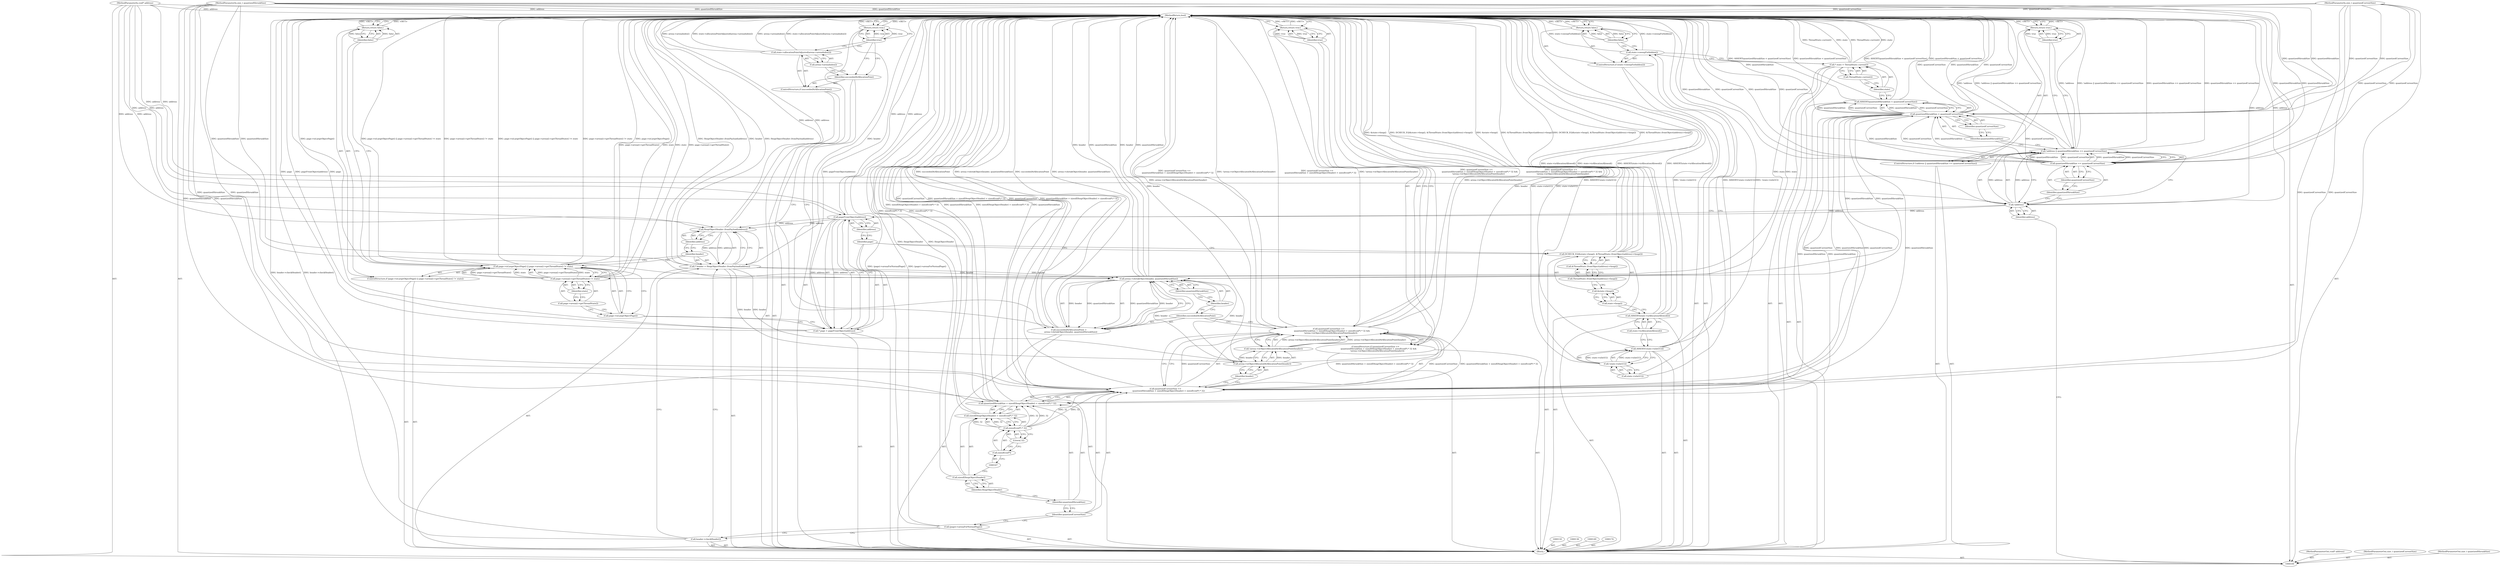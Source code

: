 digraph "0_Chrome_0749ec24fae74ec32d0567eef0e5ec43c84dbcb9_2" {
"1000186" [label="(MethodReturn,bool)"];
"1000101" [label="(MethodParameterIn,void* address)"];
"1000317" [label="(MethodParameterOut,void* address)"];
"1000122" [label="(ControlStructure,if (state->sweepForbidden()))"];
"1000123" [label="(Call,state->sweepForbidden())"];
"1000125" [label="(Identifier,false)"];
"1000124" [label="(Return,return false;)"];
"1000128" [label="(Call,state->isInGC())"];
"1000126" [label="(Call,ASSERT(!state->isInGC()))"];
"1000127" [label="(Call,!state->isInGC())"];
"1000129" [label="(Call,ASSERT(state->isAllocationAllowed()))"];
"1000130" [label="(Call,state->isAllocationAllowed())"];
"1000132" [label="(Call,&state->heap())"];
"1000133" [label="(Call,state->heap())"];
"1000131" [label="(Call,DCHECK_EQ(&state->heap(), &ThreadState::fromObject(address)->heap()))"];
"1000134" [label="(Call,&ThreadState::fromObject(address)->heap())"];
"1000135" [label="(Call,ThreadState::fromObject(address)->heap())"];
"1000137" [label="(Call,* page = pageFromObject(address))"];
"1000138" [label="(Identifier,page)"];
"1000139" [label="(Call,pageFromObject(address))"];
"1000140" [label="(Identifier,address)"];
"1000141" [label="(ControlStructure,if (page->isLargeObjectPage() || page->arena()->getThreadState() != state))"];
"1000144" [label="(Call,page->arena()->getThreadState() != state)"];
"1000145" [label="(Call,page->arena()->getThreadState())"];
"1000142" [label="(Call,page->isLargeObjectPage() || page->arena()->getThreadState() != state)"];
"1000143" [label="(Call,page->isLargeObjectPage())"];
"1000146" [label="(Identifier,state)"];
"1000148" [label="(Identifier,false)"];
"1000147" [label="(Return,return false;)"];
"1000102" [label="(MethodParameterIn,size_t quantizedCurrentSize)"];
"1000318" [label="(MethodParameterOut,size_t quantizedCurrentSize)"];
"1000150" [label="(Call,* header = HeapObjectHeader::fromPayload(address))"];
"1000151" [label="(Identifier,header)"];
"1000152" [label="(Call,HeapObjectHeader::fromPayload(address))"];
"1000153" [label="(Identifier,address)"];
"1000154" [label="(Call,header->checkHeader())"];
"1000155" [label="(Call,(page)->arenaForNormalPage())"];
"1000156" [label="(ControlStructure,if (quantizedCurrentSize <=\n          quantizedShrunkSize + sizeof(HeapObjectHeader) + sizeof(void*) * 32 &&\n      !arena->isObjectAllocatedAtAllocationPoint(header)))"];
"1000157" [label="(Call,quantizedCurrentSize <=\n          quantizedShrunkSize + sizeof(HeapObjectHeader) + sizeof(void*) * 32 &&\n      !arena->isObjectAllocatedAtAllocationPoint(header))"];
"1000158" [label="(Call,quantizedCurrentSize <=\n          quantizedShrunkSize + sizeof(HeapObjectHeader) + sizeof(void*) * 32)"];
"1000159" [label="(Identifier,quantizedCurrentSize)"];
"1000160" [label="(Call,quantizedShrunkSize + sizeof(HeapObjectHeader) + sizeof(void*) * 32)"];
"1000161" [label="(Identifier,quantizedShrunkSize)"];
"1000162" [label="(Call,sizeof(HeapObjectHeader) + sizeof(void*) * 32)"];
"1000163" [label="(Call,sizeof(HeapObjectHeader))"];
"1000164" [label="(Identifier,HeapObjectHeader)"];
"1000165" [label="(Call,sizeof(void*) * 32)"];
"1000166" [label="(Call,sizeof(void*))"];
"1000168" [label="(Literal,32)"];
"1000171" [label="(Identifier,header)"];
"1000169" [label="(Call,!arena->isObjectAllocatedAtAllocationPoint(header))"];
"1000170" [label="(Call,arena->isObjectAllocatedAtAllocationPoint(header))"];
"1000173" [label="(Identifier,true)"];
"1000172" [label="(Return,return true;)"];
"1000175" [label="(Call,succeededAtAllocationPoint =\n      arena->shrinkObject(header, quantizedShrunkSize))"];
"1000176" [label="(Identifier,succeededAtAllocationPoint)"];
"1000178" [label="(Identifier,header)"];
"1000179" [label="(Identifier,quantizedShrunkSize)"];
"1000177" [label="(Call,arena->shrinkObject(header, quantizedShrunkSize))"];
"1000103" [label="(MethodParameterIn,size_t quantizedShrunkSize)"];
"1000319" [label="(MethodParameterOut,size_t quantizedShrunkSize)"];
"1000104" [label="(Block,)"];
"1000180" [label="(ControlStructure,if (succeededAtAllocationPoint))"];
"1000181" [label="(Identifier,succeededAtAllocationPoint)"];
"1000183" [label="(Call,arena->arenaIndex())"];
"1000182" [label="(Call,state->allocationPointAdjusted(arena->arenaIndex()))"];
"1000184" [label="(Return,return true;)"];
"1000185" [label="(Identifier,true)"];
"1000109" [label="(Call,quantizedShrunkSize == quantizedCurrentSize)"];
"1000110" [label="(Identifier,quantizedShrunkSize)"];
"1000105" [label="(ControlStructure,if (!address || quantizedShrunkSize == quantizedCurrentSize))"];
"1000111" [label="(Identifier,quantizedCurrentSize)"];
"1000106" [label="(Call,!address || quantizedShrunkSize == quantizedCurrentSize)"];
"1000107" [label="(Call,!address)"];
"1000108" [label="(Identifier,address)"];
"1000113" [label="(Identifier,true)"];
"1000112" [label="(Return,return true;)"];
"1000114" [label="(Call,ASSERT(quantizedShrunkSize < quantizedCurrentSize))"];
"1000117" [label="(Identifier,quantizedCurrentSize)"];
"1000115" [label="(Call,quantizedShrunkSize < quantizedCurrentSize)"];
"1000116" [label="(Identifier,quantizedShrunkSize)"];
"1000119" [label="(Call,* state = ThreadState::current())"];
"1000120" [label="(Identifier,state)"];
"1000121" [label="(Call,ThreadState::current())"];
"1000186" -> "1000100"  [label="AST: "];
"1000186" -> "1000112"  [label="CFG: "];
"1000186" -> "1000124"  [label="CFG: "];
"1000186" -> "1000147"  [label="CFG: "];
"1000186" -> "1000172"  [label="CFG: "];
"1000186" -> "1000184"  [label="CFG: "];
"1000184" -> "1000186"  [label="DDG: <RET>"];
"1000147" -> "1000186"  [label="DDG: <RET>"];
"1000124" -> "1000186"  [label="DDG: <RET>"];
"1000172" -> "1000186"  [label="DDG: <RET>"];
"1000142" -> "1000186"  [label="DDG: page->isLargeObjectPage() || page->arena()->getThreadState() != state"];
"1000142" -> "1000186"  [label="DDG: page->arena()->getThreadState() != state"];
"1000142" -> "1000186"  [label="DDG: page->isLargeObjectPage()"];
"1000107" -> "1000186"  [label="DDG: address"];
"1000157" -> "1000186"  [label="DDG: !arena->isObjectAllocatedAtAllocationPoint(header)"];
"1000157" -> "1000186"  [label="DDG: quantizedCurrentSize <=\n          quantizedShrunkSize + sizeof(HeapObjectHeader) + sizeof(void*) * 32 &&\n      !arena->isObjectAllocatedAtAllocationPoint(header)"];
"1000157" -> "1000186"  [label="DDG: quantizedCurrentSize <=\n          quantizedShrunkSize + sizeof(HeapObjectHeader) + sizeof(void*) * 32"];
"1000177" -> "1000186"  [label="DDG: quantizedShrunkSize"];
"1000177" -> "1000186"  [label="DDG: header"];
"1000175" -> "1000186"  [label="DDG: succeededAtAllocationPoint"];
"1000175" -> "1000186"  [label="DDG: arena->shrinkObject(header, quantizedShrunkSize)"];
"1000154" -> "1000186"  [label="DDG: header->checkHeader()"];
"1000182" -> "1000186"  [label="DDG: state->allocationPointAdjusted(arena->arenaIndex())"];
"1000182" -> "1000186"  [label="DDG: arena->arenaIndex()"];
"1000158" -> "1000186"  [label="DDG: quantizedCurrentSize"];
"1000158" -> "1000186"  [label="DDG: quantizedShrunkSize + sizeof(HeapObjectHeader) + sizeof(void*) * 32"];
"1000115" -> "1000186"  [label="DDG: quantizedCurrentSize"];
"1000115" -> "1000186"  [label="DDG: quantizedShrunkSize"];
"1000129" -> "1000186"  [label="DDG: state->isAllocationAllowed()"];
"1000129" -> "1000186"  [label="DDG: ASSERT(state->isAllocationAllowed())"];
"1000163" -> "1000186"  [label="DDG: HeapObjectHeader"];
"1000126" -> "1000186"  [label="DDG: ASSERT(!state->isInGC())"];
"1000126" -> "1000186"  [label="DDG: !state->isInGC()"];
"1000106" -> "1000186"  [label="DDG: !address"];
"1000106" -> "1000186"  [label="DDG: !address || quantizedShrunkSize == quantizedCurrentSize"];
"1000106" -> "1000186"  [label="DDG: quantizedShrunkSize == quantizedCurrentSize"];
"1000150" -> "1000186"  [label="DDG: header"];
"1000150" -> "1000186"  [label="DDG: HeapObjectHeader::fromPayload(address)"];
"1000114" -> "1000186"  [label="DDG: ASSERT(quantizedShrunkSize < quantizedCurrentSize)"];
"1000114" -> "1000186"  [label="DDG: quantizedShrunkSize < quantizedCurrentSize"];
"1000123" -> "1000186"  [label="DDG: state->sweepForbidden()"];
"1000131" -> "1000186"  [label="DDG: &state->heap()"];
"1000131" -> "1000186"  [label="DDG: &ThreadState::fromObject(address)->heap()"];
"1000131" -> "1000186"  [label="DDG: DCHECK_EQ(&state->heap(), &ThreadState::fromObject(address)->heap())"];
"1000137" -> "1000186"  [label="DDG: pageFromObject(address)"];
"1000137" -> "1000186"  [label="DDG: page"];
"1000139" -> "1000186"  [label="DDG: address"];
"1000155" -> "1000186"  [label="DDG: (page)->arenaForNormalPage()"];
"1000103" -> "1000186"  [label="DDG: quantizedShrunkSize"];
"1000119" -> "1000186"  [label="DDG: ThreadState::current()"];
"1000119" -> "1000186"  [label="DDG: state"];
"1000152" -> "1000186"  [label="DDG: address"];
"1000102" -> "1000186"  [label="DDG: quantizedCurrentSize"];
"1000101" -> "1000186"  [label="DDG: address"];
"1000109" -> "1000186"  [label="DDG: quantizedShrunkSize"];
"1000109" -> "1000186"  [label="DDG: quantizedCurrentSize"];
"1000144" -> "1000186"  [label="DDG: page->arena()->getThreadState()"];
"1000144" -> "1000186"  [label="DDG: state"];
"1000170" -> "1000186"  [label="DDG: header"];
"1000169" -> "1000186"  [label="DDG: arena->isObjectAllocatedAtAllocationPoint(header)"];
"1000127" -> "1000186"  [label="DDG: state->isInGC()"];
"1000160" -> "1000186"  [label="DDG: sizeof(HeapObjectHeader) + sizeof(void*) * 32"];
"1000160" -> "1000186"  [label="DDG: quantizedShrunkSize"];
"1000162" -> "1000186"  [label="DDG: sizeof(void*) * 32"];
"1000112" -> "1000186"  [label="DDG: <RET>"];
"1000101" -> "1000100"  [label="AST: "];
"1000101" -> "1000186"  [label="DDG: address"];
"1000101" -> "1000107"  [label="DDG: address"];
"1000101" -> "1000139"  [label="DDG: address"];
"1000101" -> "1000152"  [label="DDG: address"];
"1000317" -> "1000100"  [label="AST: "];
"1000122" -> "1000104"  [label="AST: "];
"1000123" -> "1000122"  [label="AST: "];
"1000124" -> "1000122"  [label="AST: "];
"1000123" -> "1000122"  [label="AST: "];
"1000123" -> "1000119"  [label="CFG: "];
"1000125" -> "1000123"  [label="CFG: "];
"1000128" -> "1000123"  [label="CFG: "];
"1000123" -> "1000186"  [label="DDG: state->sweepForbidden()"];
"1000125" -> "1000124"  [label="AST: "];
"1000125" -> "1000123"  [label="CFG: "];
"1000124" -> "1000125"  [label="CFG: "];
"1000125" -> "1000124"  [label="DDG: false"];
"1000124" -> "1000122"  [label="AST: "];
"1000124" -> "1000125"  [label="CFG: "];
"1000125" -> "1000124"  [label="AST: "];
"1000186" -> "1000124"  [label="CFG: "];
"1000124" -> "1000186"  [label="DDG: <RET>"];
"1000125" -> "1000124"  [label="DDG: false"];
"1000128" -> "1000127"  [label="AST: "];
"1000128" -> "1000123"  [label="CFG: "];
"1000127" -> "1000128"  [label="CFG: "];
"1000126" -> "1000104"  [label="AST: "];
"1000126" -> "1000127"  [label="CFG: "];
"1000127" -> "1000126"  [label="AST: "];
"1000130" -> "1000126"  [label="CFG: "];
"1000126" -> "1000186"  [label="DDG: ASSERT(!state->isInGC())"];
"1000126" -> "1000186"  [label="DDG: !state->isInGC()"];
"1000127" -> "1000126"  [label="DDG: state->isInGC()"];
"1000127" -> "1000126"  [label="AST: "];
"1000127" -> "1000128"  [label="CFG: "];
"1000128" -> "1000127"  [label="AST: "];
"1000126" -> "1000127"  [label="CFG: "];
"1000127" -> "1000186"  [label="DDG: state->isInGC()"];
"1000127" -> "1000126"  [label="DDG: state->isInGC()"];
"1000129" -> "1000104"  [label="AST: "];
"1000129" -> "1000130"  [label="CFG: "];
"1000130" -> "1000129"  [label="AST: "];
"1000133" -> "1000129"  [label="CFG: "];
"1000129" -> "1000186"  [label="DDG: state->isAllocationAllowed()"];
"1000129" -> "1000186"  [label="DDG: ASSERT(state->isAllocationAllowed())"];
"1000130" -> "1000129"  [label="AST: "];
"1000130" -> "1000126"  [label="CFG: "];
"1000129" -> "1000130"  [label="CFG: "];
"1000132" -> "1000131"  [label="AST: "];
"1000132" -> "1000133"  [label="CFG: "];
"1000133" -> "1000132"  [label="AST: "];
"1000135" -> "1000132"  [label="CFG: "];
"1000133" -> "1000132"  [label="AST: "];
"1000133" -> "1000129"  [label="CFG: "];
"1000132" -> "1000133"  [label="CFG: "];
"1000131" -> "1000104"  [label="AST: "];
"1000131" -> "1000134"  [label="CFG: "];
"1000132" -> "1000131"  [label="AST: "];
"1000134" -> "1000131"  [label="AST: "];
"1000138" -> "1000131"  [label="CFG: "];
"1000131" -> "1000186"  [label="DDG: &state->heap()"];
"1000131" -> "1000186"  [label="DDG: &ThreadState::fromObject(address)->heap()"];
"1000131" -> "1000186"  [label="DDG: DCHECK_EQ(&state->heap(), &ThreadState::fromObject(address)->heap())"];
"1000134" -> "1000131"  [label="AST: "];
"1000134" -> "1000135"  [label="CFG: "];
"1000135" -> "1000134"  [label="AST: "];
"1000131" -> "1000134"  [label="CFG: "];
"1000135" -> "1000134"  [label="AST: "];
"1000135" -> "1000132"  [label="CFG: "];
"1000134" -> "1000135"  [label="CFG: "];
"1000137" -> "1000104"  [label="AST: "];
"1000137" -> "1000139"  [label="CFG: "];
"1000138" -> "1000137"  [label="AST: "];
"1000139" -> "1000137"  [label="AST: "];
"1000143" -> "1000137"  [label="CFG: "];
"1000137" -> "1000186"  [label="DDG: pageFromObject(address)"];
"1000137" -> "1000186"  [label="DDG: page"];
"1000139" -> "1000137"  [label="DDG: address"];
"1000138" -> "1000137"  [label="AST: "];
"1000138" -> "1000131"  [label="CFG: "];
"1000140" -> "1000138"  [label="CFG: "];
"1000139" -> "1000137"  [label="AST: "];
"1000139" -> "1000140"  [label="CFG: "];
"1000140" -> "1000139"  [label="AST: "];
"1000137" -> "1000139"  [label="CFG: "];
"1000139" -> "1000186"  [label="DDG: address"];
"1000139" -> "1000137"  [label="DDG: address"];
"1000107" -> "1000139"  [label="DDG: address"];
"1000101" -> "1000139"  [label="DDG: address"];
"1000139" -> "1000152"  [label="DDG: address"];
"1000140" -> "1000139"  [label="AST: "];
"1000140" -> "1000138"  [label="CFG: "];
"1000139" -> "1000140"  [label="CFG: "];
"1000141" -> "1000104"  [label="AST: "];
"1000142" -> "1000141"  [label="AST: "];
"1000147" -> "1000141"  [label="AST: "];
"1000144" -> "1000142"  [label="AST: "];
"1000144" -> "1000146"  [label="CFG: "];
"1000145" -> "1000144"  [label="AST: "];
"1000146" -> "1000144"  [label="AST: "];
"1000142" -> "1000144"  [label="CFG: "];
"1000144" -> "1000186"  [label="DDG: page->arena()->getThreadState()"];
"1000144" -> "1000186"  [label="DDG: state"];
"1000144" -> "1000142"  [label="DDG: page->arena()->getThreadState()"];
"1000144" -> "1000142"  [label="DDG: state"];
"1000119" -> "1000144"  [label="DDG: state"];
"1000145" -> "1000144"  [label="AST: "];
"1000145" -> "1000143"  [label="CFG: "];
"1000146" -> "1000145"  [label="CFG: "];
"1000142" -> "1000141"  [label="AST: "];
"1000142" -> "1000143"  [label="CFG: "];
"1000142" -> "1000144"  [label="CFG: "];
"1000143" -> "1000142"  [label="AST: "];
"1000144" -> "1000142"  [label="AST: "];
"1000148" -> "1000142"  [label="CFG: "];
"1000151" -> "1000142"  [label="CFG: "];
"1000142" -> "1000186"  [label="DDG: page->isLargeObjectPage() || page->arena()->getThreadState() != state"];
"1000142" -> "1000186"  [label="DDG: page->arena()->getThreadState() != state"];
"1000142" -> "1000186"  [label="DDG: page->isLargeObjectPage()"];
"1000144" -> "1000142"  [label="DDG: page->arena()->getThreadState()"];
"1000144" -> "1000142"  [label="DDG: state"];
"1000143" -> "1000142"  [label="AST: "];
"1000143" -> "1000137"  [label="CFG: "];
"1000145" -> "1000143"  [label="CFG: "];
"1000142" -> "1000143"  [label="CFG: "];
"1000146" -> "1000144"  [label="AST: "];
"1000146" -> "1000145"  [label="CFG: "];
"1000144" -> "1000146"  [label="CFG: "];
"1000148" -> "1000147"  [label="AST: "];
"1000148" -> "1000142"  [label="CFG: "];
"1000147" -> "1000148"  [label="CFG: "];
"1000148" -> "1000147"  [label="DDG: false"];
"1000147" -> "1000141"  [label="AST: "];
"1000147" -> "1000148"  [label="CFG: "];
"1000148" -> "1000147"  [label="AST: "];
"1000186" -> "1000147"  [label="CFG: "];
"1000147" -> "1000186"  [label="DDG: <RET>"];
"1000148" -> "1000147"  [label="DDG: false"];
"1000102" -> "1000100"  [label="AST: "];
"1000102" -> "1000186"  [label="DDG: quantizedCurrentSize"];
"1000102" -> "1000109"  [label="DDG: quantizedCurrentSize"];
"1000102" -> "1000115"  [label="DDG: quantizedCurrentSize"];
"1000102" -> "1000158"  [label="DDG: quantizedCurrentSize"];
"1000318" -> "1000100"  [label="AST: "];
"1000150" -> "1000104"  [label="AST: "];
"1000150" -> "1000152"  [label="CFG: "];
"1000151" -> "1000150"  [label="AST: "];
"1000152" -> "1000150"  [label="AST: "];
"1000154" -> "1000150"  [label="CFG: "];
"1000150" -> "1000186"  [label="DDG: header"];
"1000150" -> "1000186"  [label="DDG: HeapObjectHeader::fromPayload(address)"];
"1000152" -> "1000150"  [label="DDG: address"];
"1000150" -> "1000170"  [label="DDG: header"];
"1000150" -> "1000177"  [label="DDG: header"];
"1000151" -> "1000150"  [label="AST: "];
"1000151" -> "1000142"  [label="CFG: "];
"1000153" -> "1000151"  [label="CFG: "];
"1000152" -> "1000150"  [label="AST: "];
"1000152" -> "1000153"  [label="CFG: "];
"1000153" -> "1000152"  [label="AST: "];
"1000150" -> "1000152"  [label="CFG: "];
"1000152" -> "1000186"  [label="DDG: address"];
"1000152" -> "1000150"  [label="DDG: address"];
"1000139" -> "1000152"  [label="DDG: address"];
"1000101" -> "1000152"  [label="DDG: address"];
"1000153" -> "1000152"  [label="AST: "];
"1000153" -> "1000151"  [label="CFG: "];
"1000152" -> "1000153"  [label="CFG: "];
"1000154" -> "1000104"  [label="AST: "];
"1000154" -> "1000150"  [label="CFG: "];
"1000155" -> "1000154"  [label="CFG: "];
"1000154" -> "1000186"  [label="DDG: header->checkHeader()"];
"1000155" -> "1000104"  [label="AST: "];
"1000155" -> "1000154"  [label="CFG: "];
"1000159" -> "1000155"  [label="CFG: "];
"1000155" -> "1000186"  [label="DDG: (page)->arenaForNormalPage()"];
"1000156" -> "1000104"  [label="AST: "];
"1000157" -> "1000156"  [label="AST: "];
"1000172" -> "1000156"  [label="AST: "];
"1000157" -> "1000156"  [label="AST: "];
"1000157" -> "1000158"  [label="CFG: "];
"1000157" -> "1000169"  [label="CFG: "];
"1000158" -> "1000157"  [label="AST: "];
"1000169" -> "1000157"  [label="AST: "];
"1000173" -> "1000157"  [label="CFG: "];
"1000176" -> "1000157"  [label="CFG: "];
"1000157" -> "1000186"  [label="DDG: !arena->isObjectAllocatedAtAllocationPoint(header)"];
"1000157" -> "1000186"  [label="DDG: quantizedCurrentSize <=\n          quantizedShrunkSize + sizeof(HeapObjectHeader) + sizeof(void*) * 32 &&\n      !arena->isObjectAllocatedAtAllocationPoint(header)"];
"1000157" -> "1000186"  [label="DDG: quantizedCurrentSize <=\n          quantizedShrunkSize + sizeof(HeapObjectHeader) + sizeof(void*) * 32"];
"1000158" -> "1000157"  [label="DDG: quantizedCurrentSize"];
"1000158" -> "1000157"  [label="DDG: quantizedShrunkSize + sizeof(HeapObjectHeader) + sizeof(void*) * 32"];
"1000169" -> "1000157"  [label="DDG: arena->isObjectAllocatedAtAllocationPoint(header)"];
"1000158" -> "1000157"  [label="AST: "];
"1000158" -> "1000160"  [label="CFG: "];
"1000159" -> "1000158"  [label="AST: "];
"1000160" -> "1000158"  [label="AST: "];
"1000171" -> "1000158"  [label="CFG: "];
"1000157" -> "1000158"  [label="CFG: "];
"1000158" -> "1000186"  [label="DDG: quantizedCurrentSize"];
"1000158" -> "1000186"  [label="DDG: quantizedShrunkSize + sizeof(HeapObjectHeader) + sizeof(void*) * 32"];
"1000158" -> "1000157"  [label="DDG: quantizedCurrentSize"];
"1000158" -> "1000157"  [label="DDG: quantizedShrunkSize + sizeof(HeapObjectHeader) + sizeof(void*) * 32"];
"1000115" -> "1000158"  [label="DDG: quantizedCurrentSize"];
"1000115" -> "1000158"  [label="DDG: quantizedShrunkSize"];
"1000102" -> "1000158"  [label="DDG: quantizedCurrentSize"];
"1000103" -> "1000158"  [label="DDG: quantizedShrunkSize"];
"1000165" -> "1000158"  [label="DDG: 32"];
"1000159" -> "1000158"  [label="AST: "];
"1000159" -> "1000155"  [label="CFG: "];
"1000161" -> "1000159"  [label="CFG: "];
"1000160" -> "1000158"  [label="AST: "];
"1000160" -> "1000162"  [label="CFG: "];
"1000161" -> "1000160"  [label="AST: "];
"1000162" -> "1000160"  [label="AST: "];
"1000158" -> "1000160"  [label="CFG: "];
"1000160" -> "1000186"  [label="DDG: sizeof(HeapObjectHeader) + sizeof(void*) * 32"];
"1000160" -> "1000186"  [label="DDG: quantizedShrunkSize"];
"1000115" -> "1000160"  [label="DDG: quantizedShrunkSize"];
"1000103" -> "1000160"  [label="DDG: quantizedShrunkSize"];
"1000165" -> "1000160"  [label="DDG: 32"];
"1000161" -> "1000160"  [label="AST: "];
"1000161" -> "1000159"  [label="CFG: "];
"1000164" -> "1000161"  [label="CFG: "];
"1000162" -> "1000160"  [label="AST: "];
"1000162" -> "1000165"  [label="CFG: "];
"1000163" -> "1000162"  [label="AST: "];
"1000165" -> "1000162"  [label="AST: "];
"1000160" -> "1000162"  [label="CFG: "];
"1000162" -> "1000186"  [label="DDG: sizeof(void*) * 32"];
"1000165" -> "1000162"  [label="DDG: 32"];
"1000163" -> "1000162"  [label="AST: "];
"1000163" -> "1000164"  [label="CFG: "];
"1000164" -> "1000163"  [label="AST: "];
"1000167" -> "1000163"  [label="CFG: "];
"1000163" -> "1000186"  [label="DDG: HeapObjectHeader"];
"1000164" -> "1000163"  [label="AST: "];
"1000164" -> "1000161"  [label="CFG: "];
"1000163" -> "1000164"  [label="CFG: "];
"1000165" -> "1000162"  [label="AST: "];
"1000165" -> "1000168"  [label="CFG: "];
"1000166" -> "1000165"  [label="AST: "];
"1000168" -> "1000165"  [label="AST: "];
"1000162" -> "1000165"  [label="CFG: "];
"1000165" -> "1000158"  [label="DDG: 32"];
"1000165" -> "1000160"  [label="DDG: 32"];
"1000165" -> "1000162"  [label="DDG: 32"];
"1000166" -> "1000165"  [label="AST: "];
"1000166" -> "1000167"  [label="CFG: "];
"1000167" -> "1000166"  [label="AST: "];
"1000168" -> "1000166"  [label="CFG: "];
"1000168" -> "1000165"  [label="AST: "];
"1000168" -> "1000166"  [label="CFG: "];
"1000165" -> "1000168"  [label="CFG: "];
"1000171" -> "1000170"  [label="AST: "];
"1000171" -> "1000158"  [label="CFG: "];
"1000170" -> "1000171"  [label="CFG: "];
"1000169" -> "1000157"  [label="AST: "];
"1000169" -> "1000170"  [label="CFG: "];
"1000170" -> "1000169"  [label="AST: "];
"1000157" -> "1000169"  [label="CFG: "];
"1000169" -> "1000186"  [label="DDG: arena->isObjectAllocatedAtAllocationPoint(header)"];
"1000169" -> "1000157"  [label="DDG: arena->isObjectAllocatedAtAllocationPoint(header)"];
"1000170" -> "1000169"  [label="DDG: header"];
"1000170" -> "1000169"  [label="AST: "];
"1000170" -> "1000171"  [label="CFG: "];
"1000171" -> "1000170"  [label="AST: "];
"1000169" -> "1000170"  [label="CFG: "];
"1000170" -> "1000186"  [label="DDG: header"];
"1000170" -> "1000169"  [label="DDG: header"];
"1000150" -> "1000170"  [label="DDG: header"];
"1000170" -> "1000177"  [label="DDG: header"];
"1000173" -> "1000172"  [label="AST: "];
"1000173" -> "1000157"  [label="CFG: "];
"1000172" -> "1000173"  [label="CFG: "];
"1000173" -> "1000172"  [label="DDG: true"];
"1000172" -> "1000156"  [label="AST: "];
"1000172" -> "1000173"  [label="CFG: "];
"1000173" -> "1000172"  [label="AST: "];
"1000186" -> "1000172"  [label="CFG: "];
"1000172" -> "1000186"  [label="DDG: <RET>"];
"1000173" -> "1000172"  [label="DDG: true"];
"1000175" -> "1000104"  [label="AST: "];
"1000175" -> "1000177"  [label="CFG: "];
"1000176" -> "1000175"  [label="AST: "];
"1000177" -> "1000175"  [label="AST: "];
"1000181" -> "1000175"  [label="CFG: "];
"1000175" -> "1000186"  [label="DDG: succeededAtAllocationPoint"];
"1000175" -> "1000186"  [label="DDG: arena->shrinkObject(header, quantizedShrunkSize)"];
"1000177" -> "1000175"  [label="DDG: header"];
"1000177" -> "1000175"  [label="DDG: quantizedShrunkSize"];
"1000176" -> "1000175"  [label="AST: "];
"1000176" -> "1000157"  [label="CFG: "];
"1000178" -> "1000176"  [label="CFG: "];
"1000178" -> "1000177"  [label="AST: "];
"1000178" -> "1000176"  [label="CFG: "];
"1000179" -> "1000178"  [label="CFG: "];
"1000179" -> "1000177"  [label="AST: "];
"1000179" -> "1000178"  [label="CFG: "];
"1000177" -> "1000179"  [label="CFG: "];
"1000177" -> "1000175"  [label="AST: "];
"1000177" -> "1000179"  [label="CFG: "];
"1000178" -> "1000177"  [label="AST: "];
"1000179" -> "1000177"  [label="AST: "];
"1000175" -> "1000177"  [label="CFG: "];
"1000177" -> "1000186"  [label="DDG: quantizedShrunkSize"];
"1000177" -> "1000186"  [label="DDG: header"];
"1000177" -> "1000175"  [label="DDG: header"];
"1000177" -> "1000175"  [label="DDG: quantizedShrunkSize"];
"1000150" -> "1000177"  [label="DDG: header"];
"1000170" -> "1000177"  [label="DDG: header"];
"1000103" -> "1000177"  [label="DDG: quantizedShrunkSize"];
"1000115" -> "1000177"  [label="DDG: quantizedShrunkSize"];
"1000103" -> "1000100"  [label="AST: "];
"1000103" -> "1000186"  [label="DDG: quantizedShrunkSize"];
"1000103" -> "1000109"  [label="DDG: quantizedShrunkSize"];
"1000103" -> "1000115"  [label="DDG: quantizedShrunkSize"];
"1000103" -> "1000158"  [label="DDG: quantizedShrunkSize"];
"1000103" -> "1000160"  [label="DDG: quantizedShrunkSize"];
"1000103" -> "1000177"  [label="DDG: quantizedShrunkSize"];
"1000319" -> "1000100"  [label="AST: "];
"1000104" -> "1000100"  [label="AST: "];
"1000105" -> "1000104"  [label="AST: "];
"1000114" -> "1000104"  [label="AST: "];
"1000118" -> "1000104"  [label="AST: "];
"1000119" -> "1000104"  [label="AST: "];
"1000122" -> "1000104"  [label="AST: "];
"1000126" -> "1000104"  [label="AST: "];
"1000129" -> "1000104"  [label="AST: "];
"1000131" -> "1000104"  [label="AST: "];
"1000136" -> "1000104"  [label="AST: "];
"1000137" -> "1000104"  [label="AST: "];
"1000141" -> "1000104"  [label="AST: "];
"1000149" -> "1000104"  [label="AST: "];
"1000150" -> "1000104"  [label="AST: "];
"1000154" -> "1000104"  [label="AST: "];
"1000155" -> "1000104"  [label="AST: "];
"1000156" -> "1000104"  [label="AST: "];
"1000174" -> "1000104"  [label="AST: "];
"1000175" -> "1000104"  [label="AST: "];
"1000180" -> "1000104"  [label="AST: "];
"1000184" -> "1000104"  [label="AST: "];
"1000180" -> "1000104"  [label="AST: "];
"1000181" -> "1000180"  [label="AST: "];
"1000182" -> "1000180"  [label="AST: "];
"1000181" -> "1000180"  [label="AST: "];
"1000181" -> "1000175"  [label="CFG: "];
"1000183" -> "1000181"  [label="CFG: "];
"1000185" -> "1000181"  [label="CFG: "];
"1000183" -> "1000182"  [label="AST: "];
"1000183" -> "1000181"  [label="CFG: "];
"1000182" -> "1000183"  [label="CFG: "];
"1000182" -> "1000180"  [label="AST: "];
"1000182" -> "1000183"  [label="CFG: "];
"1000183" -> "1000182"  [label="AST: "];
"1000185" -> "1000182"  [label="CFG: "];
"1000182" -> "1000186"  [label="DDG: state->allocationPointAdjusted(arena->arenaIndex())"];
"1000182" -> "1000186"  [label="DDG: arena->arenaIndex()"];
"1000184" -> "1000104"  [label="AST: "];
"1000184" -> "1000185"  [label="CFG: "];
"1000185" -> "1000184"  [label="AST: "];
"1000186" -> "1000184"  [label="CFG: "];
"1000184" -> "1000186"  [label="DDG: <RET>"];
"1000185" -> "1000184"  [label="DDG: true"];
"1000185" -> "1000184"  [label="AST: "];
"1000185" -> "1000182"  [label="CFG: "];
"1000185" -> "1000181"  [label="CFG: "];
"1000184" -> "1000185"  [label="CFG: "];
"1000185" -> "1000184"  [label="DDG: true"];
"1000109" -> "1000106"  [label="AST: "];
"1000109" -> "1000111"  [label="CFG: "];
"1000110" -> "1000109"  [label="AST: "];
"1000111" -> "1000109"  [label="AST: "];
"1000106" -> "1000109"  [label="CFG: "];
"1000109" -> "1000186"  [label="DDG: quantizedShrunkSize"];
"1000109" -> "1000186"  [label="DDG: quantizedCurrentSize"];
"1000109" -> "1000106"  [label="DDG: quantizedShrunkSize"];
"1000109" -> "1000106"  [label="DDG: quantizedCurrentSize"];
"1000103" -> "1000109"  [label="DDG: quantizedShrunkSize"];
"1000102" -> "1000109"  [label="DDG: quantizedCurrentSize"];
"1000109" -> "1000115"  [label="DDG: quantizedShrunkSize"];
"1000109" -> "1000115"  [label="DDG: quantizedCurrentSize"];
"1000110" -> "1000109"  [label="AST: "];
"1000110" -> "1000107"  [label="CFG: "];
"1000111" -> "1000110"  [label="CFG: "];
"1000105" -> "1000104"  [label="AST: "];
"1000106" -> "1000105"  [label="AST: "];
"1000112" -> "1000105"  [label="AST: "];
"1000111" -> "1000109"  [label="AST: "];
"1000111" -> "1000110"  [label="CFG: "];
"1000109" -> "1000111"  [label="CFG: "];
"1000106" -> "1000105"  [label="AST: "];
"1000106" -> "1000107"  [label="CFG: "];
"1000106" -> "1000109"  [label="CFG: "];
"1000107" -> "1000106"  [label="AST: "];
"1000109" -> "1000106"  [label="AST: "];
"1000113" -> "1000106"  [label="CFG: "];
"1000116" -> "1000106"  [label="CFG: "];
"1000106" -> "1000186"  [label="DDG: !address"];
"1000106" -> "1000186"  [label="DDG: !address || quantizedShrunkSize == quantizedCurrentSize"];
"1000106" -> "1000186"  [label="DDG: quantizedShrunkSize == quantizedCurrentSize"];
"1000107" -> "1000106"  [label="DDG: address"];
"1000109" -> "1000106"  [label="DDG: quantizedShrunkSize"];
"1000109" -> "1000106"  [label="DDG: quantizedCurrentSize"];
"1000107" -> "1000106"  [label="AST: "];
"1000107" -> "1000108"  [label="CFG: "];
"1000108" -> "1000107"  [label="AST: "];
"1000110" -> "1000107"  [label="CFG: "];
"1000106" -> "1000107"  [label="CFG: "];
"1000107" -> "1000186"  [label="DDG: address"];
"1000107" -> "1000106"  [label="DDG: address"];
"1000101" -> "1000107"  [label="DDG: address"];
"1000107" -> "1000139"  [label="DDG: address"];
"1000108" -> "1000107"  [label="AST: "];
"1000108" -> "1000100"  [label="CFG: "];
"1000107" -> "1000108"  [label="CFG: "];
"1000113" -> "1000112"  [label="AST: "];
"1000113" -> "1000106"  [label="CFG: "];
"1000112" -> "1000113"  [label="CFG: "];
"1000113" -> "1000112"  [label="DDG: true"];
"1000112" -> "1000105"  [label="AST: "];
"1000112" -> "1000113"  [label="CFG: "];
"1000113" -> "1000112"  [label="AST: "];
"1000186" -> "1000112"  [label="CFG: "];
"1000112" -> "1000186"  [label="DDG: <RET>"];
"1000113" -> "1000112"  [label="DDG: true"];
"1000114" -> "1000104"  [label="AST: "];
"1000114" -> "1000115"  [label="CFG: "];
"1000115" -> "1000114"  [label="AST: "];
"1000120" -> "1000114"  [label="CFG: "];
"1000114" -> "1000186"  [label="DDG: ASSERT(quantizedShrunkSize < quantizedCurrentSize)"];
"1000114" -> "1000186"  [label="DDG: quantizedShrunkSize < quantizedCurrentSize"];
"1000115" -> "1000114"  [label="DDG: quantizedShrunkSize"];
"1000115" -> "1000114"  [label="DDG: quantizedCurrentSize"];
"1000117" -> "1000115"  [label="AST: "];
"1000117" -> "1000116"  [label="CFG: "];
"1000115" -> "1000117"  [label="CFG: "];
"1000115" -> "1000114"  [label="AST: "];
"1000115" -> "1000117"  [label="CFG: "];
"1000116" -> "1000115"  [label="AST: "];
"1000117" -> "1000115"  [label="AST: "];
"1000114" -> "1000115"  [label="CFG: "];
"1000115" -> "1000186"  [label="DDG: quantizedCurrentSize"];
"1000115" -> "1000186"  [label="DDG: quantizedShrunkSize"];
"1000115" -> "1000114"  [label="DDG: quantizedShrunkSize"];
"1000115" -> "1000114"  [label="DDG: quantizedCurrentSize"];
"1000109" -> "1000115"  [label="DDG: quantizedShrunkSize"];
"1000109" -> "1000115"  [label="DDG: quantizedCurrentSize"];
"1000103" -> "1000115"  [label="DDG: quantizedShrunkSize"];
"1000102" -> "1000115"  [label="DDG: quantizedCurrentSize"];
"1000115" -> "1000158"  [label="DDG: quantizedCurrentSize"];
"1000115" -> "1000158"  [label="DDG: quantizedShrunkSize"];
"1000115" -> "1000160"  [label="DDG: quantizedShrunkSize"];
"1000115" -> "1000177"  [label="DDG: quantizedShrunkSize"];
"1000116" -> "1000115"  [label="AST: "];
"1000116" -> "1000106"  [label="CFG: "];
"1000117" -> "1000116"  [label="CFG: "];
"1000119" -> "1000104"  [label="AST: "];
"1000119" -> "1000121"  [label="CFG: "];
"1000120" -> "1000119"  [label="AST: "];
"1000121" -> "1000119"  [label="AST: "];
"1000123" -> "1000119"  [label="CFG: "];
"1000119" -> "1000186"  [label="DDG: ThreadState::current()"];
"1000119" -> "1000186"  [label="DDG: state"];
"1000119" -> "1000144"  [label="DDG: state"];
"1000120" -> "1000119"  [label="AST: "];
"1000120" -> "1000114"  [label="CFG: "];
"1000121" -> "1000120"  [label="CFG: "];
"1000121" -> "1000119"  [label="AST: "];
"1000121" -> "1000120"  [label="CFG: "];
"1000119" -> "1000121"  [label="CFG: "];
}
